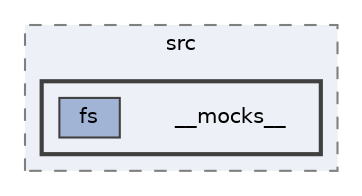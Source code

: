 digraph "packages/core/src/__mocks__"
{
 // LATEX_PDF_SIZE
  bgcolor="transparent";
  edge [fontname=Helvetica,fontsize=10,labelfontname=Helvetica,labelfontsize=10];
  node [fontname=Helvetica,fontsize=10,shape=box,height=0.2,width=0.4];
  compound=true
  subgraph clusterdir_bdca545b7ad9837b4902ae65e63f03d5 {
    graph [ bgcolor="#edf0f7", pencolor="grey50", label="src", fontname=Helvetica,fontsize=10 style="filled,dashed", URL="dir_bdca545b7ad9837b4902ae65e63f03d5.html",tooltip=""]
  subgraph clusterdir_9913ebc70a79a25c2017d803fdc46673 {
    graph [ bgcolor="#edf0f7", pencolor="grey25", label="", fontname=Helvetica,fontsize=10 style="filled,bold", URL="dir_9913ebc70a79a25c2017d803fdc46673.html",tooltip=""]
    dir_9913ebc70a79a25c2017d803fdc46673 [shape=plaintext, label="__mocks__"];
  dir_4ab4318fd5436558244b1bd2945c316b [label="fs", fillcolor="#a2b4d6", color="grey25", style="filled", URL="dir_4ab4318fd5436558244b1bd2945c316b.html",tooltip=""];
  }
  }
}
